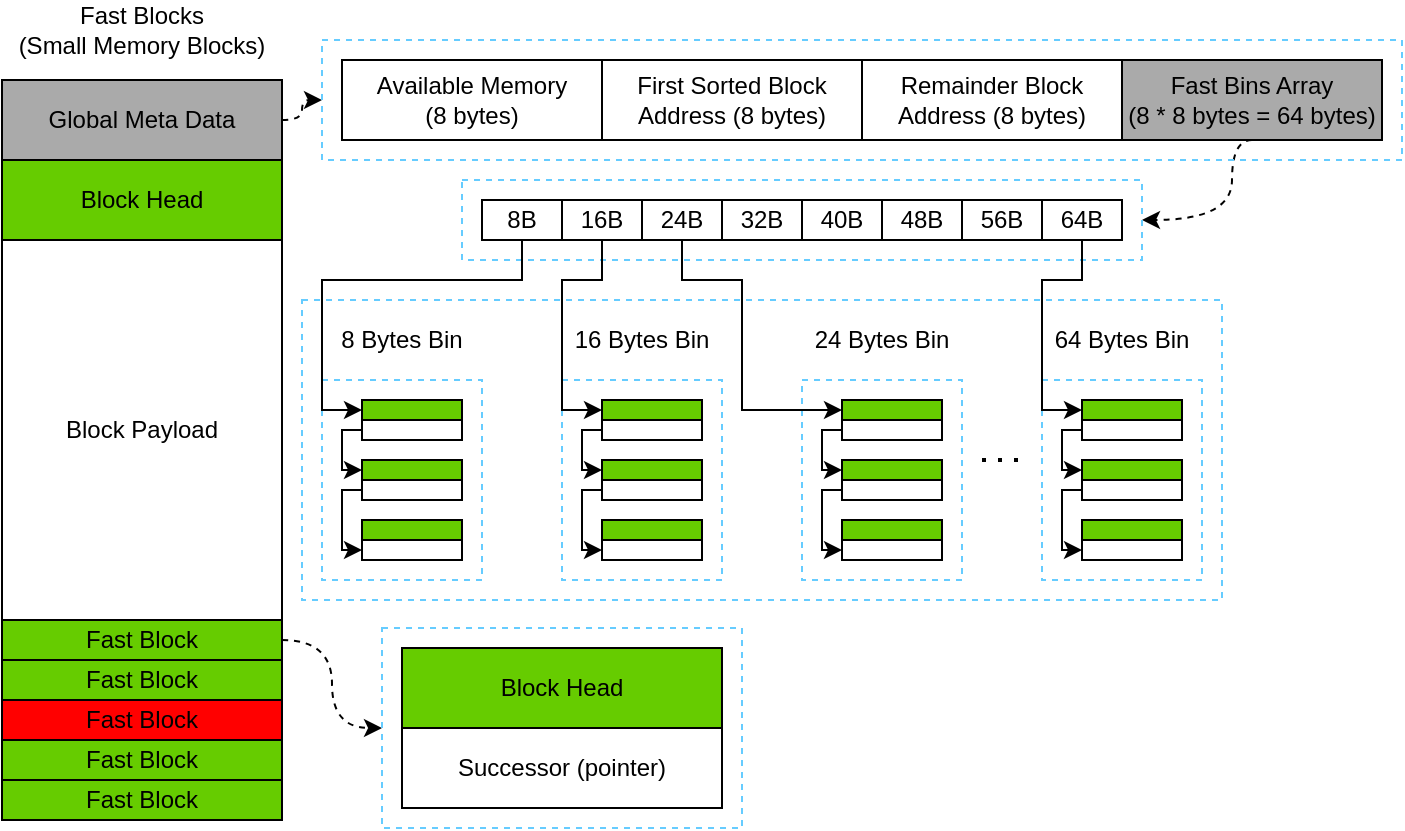 <mxfile version="13.9.9" type="device"><diagram id="xZgESpvSb-MOfmQTAyCB" name="Page-1"><mxGraphModel dx="1106" dy="1003" grid="1" gridSize="10" guides="1" tooltips="1" connect="1" arrows="1" fold="1" page="1" pageScale="1" pageWidth="1169" pageHeight="827" math="0" shadow="0"><root><mxCell id="0"/><mxCell id="1" parent="0"/><mxCell id="DuLN0QTXojUu5U8a3am--24" value="Block Payload" style="rounded=0;whiteSpace=wrap;html=1;" parent="1" vertex="1"><mxGeometry y="120" width="140" height="190" as="geometry"/></mxCell><mxCell id="DuLN0QTXojUu5U8a3am--51" value="Fast Blocks&lt;br&gt;(Small Memory Blocks)" style="text;html=1;strokeColor=none;fillColor=none;align=center;verticalAlign=middle;whiteSpace=wrap;rounded=0;dashed=1;" parent="1" vertex="1"><mxGeometry width="140" height="30" as="geometry"/></mxCell><mxCell id="DuLN0QTXojUu5U8a3am--23" value="Block Head" style="rounded=0;whiteSpace=wrap;html=1;fillColor=#66cc00;" parent="1" vertex="1"><mxGeometry y="80" width="140" height="40" as="geometry"/></mxCell><mxCell id="DuLN0QTXojUu5U8a3am--28" style="edgeStyle=orthogonalEdgeStyle;orthogonalLoop=1;jettySize=auto;html=1;dashed=1;exitX=1;exitY=0.5;exitDx=0;exitDy=0;entryX=0;entryY=0.5;entryDx=0;entryDy=0;curved=1;" parent="1" source="wD4riVuvmHk_b97BzaIA-1" target="wD4riVuvmHk_b97BzaIA-8" edge="1"><mxGeometry relative="1" as="geometry"/></mxCell><mxCell id="wD4riVuvmHk_b97BzaIA-1" value="Fast Block" style="rounded=0;whiteSpace=wrap;html=1;fillColor=#66cc00;" parent="1" vertex="1"><mxGeometry y="310" width="140" height="20" as="geometry"/></mxCell><mxCell id="wD4riVuvmHk_b97BzaIA-2" value="Fast Block" style="rounded=0;whiteSpace=wrap;html=1;fillColor=#66cc00;" parent="1" vertex="1"><mxGeometry y="330" width="140" height="20" as="geometry"/></mxCell><mxCell id="wD4riVuvmHk_b97BzaIA-3" value="Fast Block" style="rounded=0;whiteSpace=wrap;html=1;fillColor=#ff0000;" parent="1" vertex="1"><mxGeometry y="350" width="140" height="20" as="geometry"/></mxCell><mxCell id="wD4riVuvmHk_b97BzaIA-4" value="Fast Block" style="rounded=0;whiteSpace=wrap;html=1;fillColor=#66cc00;" parent="1" vertex="1"><mxGeometry y="390" width="140" height="20" as="geometry"/></mxCell><mxCell id="wD4riVuvmHk_b97BzaIA-5" value="Fast Block" style="rounded=0;whiteSpace=wrap;html=1;fillColor=#66cc00;" parent="1" vertex="1"><mxGeometry y="370" width="140" height="20" as="geometry"/></mxCell><mxCell id="-8Cq3s0re_OMqB0g5R9f-36" style="edgeStyle=orthogonalEdgeStyle;orthogonalLoop=1;jettySize=auto;html=1;entryX=0;entryY=0.5;entryDx=0;entryDy=0;dashed=1;curved=1;" parent="1" source="wD4riVuvmHk_b97BzaIA-135" target="-8Cq3s0re_OMqB0g5R9f-31" edge="1"><mxGeometry relative="1" as="geometry"><Array as="points"><mxPoint x="150" y="60"/><mxPoint x="150" y="50"/></Array></mxGeometry></mxCell><mxCell id="wD4riVuvmHk_b97BzaIA-135" value="Global Meta Data" style="rounded=0;whiteSpace=wrap;html=1;fillColor=#aaaaaa;" parent="1" vertex="1"><mxGeometry y="40" width="140" height="40" as="geometry"/></mxCell><mxCell id="-8Cq3s0re_OMqB0g5R9f-1" value="" style="group" parent="1" vertex="1" connectable="0"><mxGeometry x="190" y="314" width="180" height="100" as="geometry"/></mxCell><mxCell id="wD4riVuvmHk_b97BzaIA-8" value="" style="rounded=0;whiteSpace=wrap;html=1;fillColor=none;strokeColor=#66CCFF;dashed=1;" parent="-8Cq3s0re_OMqB0g5R9f-1" vertex="1"><mxGeometry width="180" height="100" as="geometry"/></mxCell><mxCell id="DuLN0QTXojUu5U8a3am--25" value="Block Head" style="rounded=0;whiteSpace=wrap;html=1;fillColor=#66cc00;" parent="-8Cq3s0re_OMqB0g5R9f-1" vertex="1"><mxGeometry x="10" y="10" width="160" height="40" as="geometry"/></mxCell><mxCell id="DuLN0QTXojUu5U8a3am--26" value="Successor (pointer)" style="rounded=0;whiteSpace=wrap;html=1;" parent="-8Cq3s0re_OMqB0g5R9f-1" vertex="1"><mxGeometry x="10" y="50" width="160" height="40" as="geometry"/></mxCell><mxCell id="wD4riVuvmHk_b97BzaIA-143" style="edgeStyle=orthogonalEdgeStyle;orthogonalLoop=1;jettySize=auto;html=1;curved=1;dashed=1;exitX=0.5;exitY=1;exitDx=0;exitDy=0;entryX=1;entryY=0.5;entryDx=0;entryDy=0;" parent="1" source="wD4riVuvmHk_b97BzaIA-139" target="-8Cq3s0re_OMqB0g5R9f-4" edge="1"><mxGeometry relative="1" as="geometry"><Array as="points"><mxPoint x="615" y="110"/></Array></mxGeometry></mxCell><mxCell id="-8Cq3s0re_OMqB0g5R9f-22" value="" style="group" parent="1" vertex="1" connectable="0"><mxGeometry x="150" y="150" width="460" height="150" as="geometry"/></mxCell><mxCell id="wD4riVuvmHk_b97BzaIA-141" value="" style="rounded=0;whiteSpace=wrap;html=1;fillColor=none;strokeColor=#66CCFF;dashed=1;" parent="-8Cq3s0re_OMqB0g5R9f-22" vertex="1"><mxGeometry width="460" height="150" as="geometry"/></mxCell><mxCell id="wD4riVuvmHk_b97BzaIA-134" value="" style="group" parent="-8Cq3s0re_OMqB0g5R9f-22" vertex="1" connectable="0"><mxGeometry x="10" y="10" width="440" height="130" as="geometry"/></mxCell><mxCell id="wD4riVuvmHk_b97BzaIA-42" value="" style="group" parent="wD4riVuvmHk_b97BzaIA-134" vertex="1" connectable="0"><mxGeometry width="80" height="130" as="geometry"/></mxCell><mxCell id="wD4riVuvmHk_b97BzaIA-28" value="8 Bytes Bin" style="text;html=1;strokeColor=none;fillColor=none;align=center;verticalAlign=middle;whiteSpace=wrap;rounded=0;dashed=1;" parent="wD4riVuvmHk_b97BzaIA-42" vertex="1"><mxGeometry width="80" height="20" as="geometry"/></mxCell><mxCell id="wD4riVuvmHk_b97BzaIA-41" value="" style="group" parent="wD4riVuvmHk_b97BzaIA-42" vertex="1" connectable="0"><mxGeometry y="30" width="80" height="100" as="geometry"/></mxCell><mxCell id="wD4riVuvmHk_b97BzaIA-9" value="" style="rounded=0;whiteSpace=wrap;html=1;fillColor=none;strokeColor=#66CCFF;dashed=1;" parent="wD4riVuvmHk_b97BzaIA-41" vertex="1"><mxGeometry width="80" height="100" as="geometry"/></mxCell><mxCell id="wD4riVuvmHk_b97BzaIA-14" value="" style="group" parent="wD4riVuvmHk_b97BzaIA-41" vertex="1" connectable="0"><mxGeometry x="20" y="10" width="50" height="20" as="geometry"/></mxCell><mxCell id="wD4riVuvmHk_b97BzaIA-10" value="" style="rounded=0;whiteSpace=wrap;html=1;fillColor=#66cc00;" parent="wD4riVuvmHk_b97BzaIA-14" vertex="1"><mxGeometry width="50" height="10" as="geometry"/></mxCell><mxCell id="wD4riVuvmHk_b97BzaIA-11" value="" style="rounded=0;whiteSpace=wrap;html=1;" parent="wD4riVuvmHk_b97BzaIA-14" vertex="1"><mxGeometry y="10" width="50" height="10" as="geometry"/></mxCell><mxCell id="wD4riVuvmHk_b97BzaIA-16" value="" style="group" parent="wD4riVuvmHk_b97BzaIA-41" vertex="1" connectable="0"><mxGeometry x="20" y="40" width="50" height="20" as="geometry"/></mxCell><mxCell id="wD4riVuvmHk_b97BzaIA-17" value="" style="rounded=0;whiteSpace=wrap;html=1;fillColor=#66cc00;" parent="wD4riVuvmHk_b97BzaIA-16" vertex="1"><mxGeometry width="50" height="10" as="geometry"/></mxCell><mxCell id="wD4riVuvmHk_b97BzaIA-18" value="" style="rounded=0;whiteSpace=wrap;html=1;" parent="wD4riVuvmHk_b97BzaIA-16" vertex="1"><mxGeometry y="10" width="50" height="10" as="geometry"/></mxCell><mxCell id="wD4riVuvmHk_b97BzaIA-20" value="" style="group" parent="wD4riVuvmHk_b97BzaIA-41" vertex="1" connectable="0"><mxGeometry x="20" y="70" width="50" height="20" as="geometry"/></mxCell><mxCell id="wD4riVuvmHk_b97BzaIA-21" value="" style="rounded=0;whiteSpace=wrap;html=1;fillColor=#66cc00;" parent="wD4riVuvmHk_b97BzaIA-20" vertex="1"><mxGeometry width="50" height="10" as="geometry"/></mxCell><mxCell id="wD4riVuvmHk_b97BzaIA-22" value="" style="rounded=0;whiteSpace=wrap;html=1;" parent="wD4riVuvmHk_b97BzaIA-20" vertex="1"><mxGeometry y="10" width="50" height="10" as="geometry"/></mxCell><mxCell id="wD4riVuvmHk_b97BzaIA-26" style="edgeStyle=orthogonalEdgeStyle;rounded=0;orthogonalLoop=1;jettySize=auto;html=1;exitX=0;exitY=0.5;exitDx=0;exitDy=0;entryX=0;entryY=0.5;entryDx=0;entryDy=0;" parent="wD4riVuvmHk_b97BzaIA-41" source="wD4riVuvmHk_b97BzaIA-11" target="wD4riVuvmHk_b97BzaIA-17" edge="1"><mxGeometry relative="1" as="geometry"><Array as="points"><mxPoint x="10" y="25"/><mxPoint x="10" y="45"/></Array></mxGeometry></mxCell><mxCell id="wD4riVuvmHk_b97BzaIA-27" style="edgeStyle=orthogonalEdgeStyle;rounded=0;orthogonalLoop=1;jettySize=auto;html=1;exitX=0;exitY=0.5;exitDx=0;exitDy=0;entryX=0;entryY=0.5;entryDx=0;entryDy=0;" parent="wD4riVuvmHk_b97BzaIA-41" source="wD4riVuvmHk_b97BzaIA-18" target="wD4riVuvmHk_b97BzaIA-22" edge="1"><mxGeometry relative="1" as="geometry"><Array as="points"><mxPoint x="10" y="55"/><mxPoint x="10" y="85"/></Array></mxGeometry></mxCell><mxCell id="wD4riVuvmHk_b97BzaIA-110" value="" style="endArrow=none;dashed=1;html=1;dashPattern=1 3;strokeWidth=2;" parent="wD4riVuvmHk_b97BzaIA-134" edge="1"><mxGeometry width="50" height="50" relative="1" as="geometry"><mxPoint x="330" y="70" as="sourcePoint"/><mxPoint x="350" y="70" as="targetPoint"/></mxGeometry></mxCell><mxCell id="wD4riVuvmHk_b97BzaIA-111" value="" style="group" parent="wD4riVuvmHk_b97BzaIA-134" vertex="1" connectable="0"><mxGeometry x="120" width="80" height="130" as="geometry"/></mxCell><mxCell id="wD4riVuvmHk_b97BzaIA-75" value="" style="group" parent="wD4riVuvmHk_b97BzaIA-111" vertex="1" connectable="0"><mxGeometry width="80" height="130" as="geometry"/></mxCell><mxCell id="wD4riVuvmHk_b97BzaIA-74" value="" style="group" parent="wD4riVuvmHk_b97BzaIA-75" vertex="1" connectable="0"><mxGeometry width="80" height="130" as="geometry"/></mxCell><mxCell id="wD4riVuvmHk_b97BzaIA-43" value="" style="group" parent="wD4riVuvmHk_b97BzaIA-74" vertex="1" connectable="0"><mxGeometry width="80" height="130" as="geometry"/></mxCell><mxCell id="wD4riVuvmHk_b97BzaIA-44" value="16 Bytes Bin" style="text;html=1;strokeColor=none;fillColor=none;align=center;verticalAlign=middle;whiteSpace=wrap;rounded=0;dashed=1;" parent="wD4riVuvmHk_b97BzaIA-43" vertex="1"><mxGeometry width="80" height="20" as="geometry"/></mxCell><mxCell id="wD4riVuvmHk_b97BzaIA-45" value="" style="group" parent="wD4riVuvmHk_b97BzaIA-43" vertex="1" connectable="0"><mxGeometry y="30" width="80" height="100" as="geometry"/></mxCell><mxCell id="wD4riVuvmHk_b97BzaIA-46" value="" style="rounded=0;whiteSpace=wrap;html=1;fillColor=none;strokeColor=#66CCFF;dashed=1;" parent="wD4riVuvmHk_b97BzaIA-45" vertex="1"><mxGeometry width="80" height="100" as="geometry"/></mxCell><mxCell id="wD4riVuvmHk_b97BzaIA-47" value="" style="group" parent="wD4riVuvmHk_b97BzaIA-45" vertex="1" connectable="0"><mxGeometry x="20" y="10" width="50" height="20" as="geometry"/></mxCell><mxCell id="wD4riVuvmHk_b97BzaIA-48" value="" style="rounded=0;whiteSpace=wrap;html=1;fillColor=#66cc00;" parent="wD4riVuvmHk_b97BzaIA-47" vertex="1"><mxGeometry width="50" height="10" as="geometry"/></mxCell><mxCell id="wD4riVuvmHk_b97BzaIA-49" value="" style="rounded=0;whiteSpace=wrap;html=1;" parent="wD4riVuvmHk_b97BzaIA-47" vertex="1"><mxGeometry y="10" width="50" height="10" as="geometry"/></mxCell><mxCell id="wD4riVuvmHk_b97BzaIA-50" value="" style="group" parent="wD4riVuvmHk_b97BzaIA-45" vertex="1" connectable="0"><mxGeometry x="20" y="40" width="50" height="20" as="geometry"/></mxCell><mxCell id="wD4riVuvmHk_b97BzaIA-51" value="" style="rounded=0;whiteSpace=wrap;html=1;fillColor=#66cc00;" parent="wD4riVuvmHk_b97BzaIA-50" vertex="1"><mxGeometry width="50" height="10" as="geometry"/></mxCell><mxCell id="wD4riVuvmHk_b97BzaIA-52" value="" style="rounded=0;whiteSpace=wrap;html=1;" parent="wD4riVuvmHk_b97BzaIA-50" vertex="1"><mxGeometry y="10" width="50" height="10" as="geometry"/></mxCell><mxCell id="wD4riVuvmHk_b97BzaIA-53" value="" style="group" parent="wD4riVuvmHk_b97BzaIA-45" vertex="1" connectable="0"><mxGeometry x="20" y="70" width="50" height="20" as="geometry"/></mxCell><mxCell id="wD4riVuvmHk_b97BzaIA-54" value="" style="rounded=0;whiteSpace=wrap;html=1;fillColor=#66cc00;" parent="wD4riVuvmHk_b97BzaIA-53" vertex="1"><mxGeometry width="50" height="10" as="geometry"/></mxCell><mxCell id="wD4riVuvmHk_b97BzaIA-55" value="" style="rounded=0;whiteSpace=wrap;html=1;" parent="wD4riVuvmHk_b97BzaIA-53" vertex="1"><mxGeometry y="10" width="50" height="10" as="geometry"/></mxCell><mxCell id="wD4riVuvmHk_b97BzaIA-56" style="edgeStyle=orthogonalEdgeStyle;rounded=0;orthogonalLoop=1;jettySize=auto;html=1;exitX=0;exitY=0.5;exitDx=0;exitDy=0;entryX=0;entryY=0.5;entryDx=0;entryDy=0;" parent="wD4riVuvmHk_b97BzaIA-45" source="wD4riVuvmHk_b97BzaIA-49" target="wD4riVuvmHk_b97BzaIA-51" edge="1"><mxGeometry relative="1" as="geometry"><Array as="points"><mxPoint x="10" y="25"/><mxPoint x="10" y="45"/></Array></mxGeometry></mxCell><mxCell id="wD4riVuvmHk_b97BzaIA-57" style="edgeStyle=orthogonalEdgeStyle;rounded=0;orthogonalLoop=1;jettySize=auto;html=1;exitX=0;exitY=0.5;exitDx=0;exitDy=0;entryX=0;entryY=0.5;entryDx=0;entryDy=0;" parent="wD4riVuvmHk_b97BzaIA-45" source="wD4riVuvmHk_b97BzaIA-52" target="wD4riVuvmHk_b97BzaIA-55" edge="1"><mxGeometry relative="1" as="geometry"><Array as="points"><mxPoint x="10" y="55"/><mxPoint x="10" y="85"/></Array></mxGeometry></mxCell><mxCell id="wD4riVuvmHk_b97BzaIA-112" value="" style="group" parent="wD4riVuvmHk_b97BzaIA-134" vertex="1" connectable="0"><mxGeometry x="240" width="80" height="130" as="geometry"/></mxCell><mxCell id="wD4riVuvmHk_b97BzaIA-113" value="" style="group" parent="wD4riVuvmHk_b97BzaIA-112" vertex="1" connectable="0"><mxGeometry width="80" height="130" as="geometry"/></mxCell><mxCell id="wD4riVuvmHk_b97BzaIA-114" value="" style="group" parent="wD4riVuvmHk_b97BzaIA-113" vertex="1" connectable="0"><mxGeometry width="80" height="130" as="geometry"/></mxCell><mxCell id="wD4riVuvmHk_b97BzaIA-115" value="" style="group" parent="wD4riVuvmHk_b97BzaIA-114" vertex="1" connectable="0"><mxGeometry width="80" height="130" as="geometry"/></mxCell><mxCell id="wD4riVuvmHk_b97BzaIA-116" value="24 Bytes Bin" style="text;html=1;strokeColor=none;fillColor=none;align=center;verticalAlign=middle;whiteSpace=wrap;rounded=0;dashed=1;" parent="wD4riVuvmHk_b97BzaIA-115" vertex="1"><mxGeometry width="80" height="20" as="geometry"/></mxCell><mxCell id="wD4riVuvmHk_b97BzaIA-117" value="" style="group" parent="wD4riVuvmHk_b97BzaIA-115" vertex="1" connectable="0"><mxGeometry y="30" width="80" height="100" as="geometry"/></mxCell><mxCell id="wD4riVuvmHk_b97BzaIA-118" value="" style="rounded=0;whiteSpace=wrap;html=1;fillColor=none;strokeColor=#66CCFF;dashed=1;" parent="wD4riVuvmHk_b97BzaIA-117" vertex="1"><mxGeometry width="80" height="100" as="geometry"/></mxCell><mxCell id="wD4riVuvmHk_b97BzaIA-119" value="" style="group" parent="wD4riVuvmHk_b97BzaIA-117" vertex="1" connectable="0"><mxGeometry x="20" y="10" width="50" height="20" as="geometry"/></mxCell><mxCell id="wD4riVuvmHk_b97BzaIA-120" value="" style="rounded=0;whiteSpace=wrap;html=1;fillColor=#66cc00;" parent="wD4riVuvmHk_b97BzaIA-119" vertex="1"><mxGeometry width="50" height="10" as="geometry"/></mxCell><mxCell id="wD4riVuvmHk_b97BzaIA-121" value="" style="rounded=0;whiteSpace=wrap;html=1;" parent="wD4riVuvmHk_b97BzaIA-119" vertex="1"><mxGeometry y="10" width="50" height="10" as="geometry"/></mxCell><mxCell id="wD4riVuvmHk_b97BzaIA-122" value="" style="group" parent="wD4riVuvmHk_b97BzaIA-117" vertex="1" connectable="0"><mxGeometry x="20" y="40" width="50" height="20" as="geometry"/></mxCell><mxCell id="wD4riVuvmHk_b97BzaIA-123" value="" style="rounded=0;whiteSpace=wrap;html=1;fillColor=#66cc00;" parent="wD4riVuvmHk_b97BzaIA-122" vertex="1"><mxGeometry width="50" height="10" as="geometry"/></mxCell><mxCell id="wD4riVuvmHk_b97BzaIA-124" value="" style="rounded=0;whiteSpace=wrap;html=1;" parent="wD4riVuvmHk_b97BzaIA-122" vertex="1"><mxGeometry y="10" width="50" height="10" as="geometry"/></mxCell><mxCell id="wD4riVuvmHk_b97BzaIA-125" value="" style="group" parent="wD4riVuvmHk_b97BzaIA-117" vertex="1" connectable="0"><mxGeometry x="20" y="70" width="50" height="20" as="geometry"/></mxCell><mxCell id="wD4riVuvmHk_b97BzaIA-126" value="" style="rounded=0;whiteSpace=wrap;html=1;fillColor=#66cc00;" parent="wD4riVuvmHk_b97BzaIA-125" vertex="1"><mxGeometry width="50" height="10" as="geometry"/></mxCell><mxCell id="wD4riVuvmHk_b97BzaIA-127" value="" style="rounded=0;whiteSpace=wrap;html=1;" parent="wD4riVuvmHk_b97BzaIA-125" vertex="1"><mxGeometry y="10" width="50" height="10" as="geometry"/></mxCell><mxCell id="wD4riVuvmHk_b97BzaIA-128" style="edgeStyle=orthogonalEdgeStyle;rounded=0;orthogonalLoop=1;jettySize=auto;html=1;exitX=0;exitY=0.5;exitDx=0;exitDy=0;entryX=0;entryY=0.5;entryDx=0;entryDy=0;" parent="wD4riVuvmHk_b97BzaIA-117" source="wD4riVuvmHk_b97BzaIA-121" target="wD4riVuvmHk_b97BzaIA-123" edge="1"><mxGeometry relative="1" as="geometry"><Array as="points"><mxPoint x="10" y="25"/><mxPoint x="10" y="45"/></Array></mxGeometry></mxCell><mxCell id="wD4riVuvmHk_b97BzaIA-129" style="edgeStyle=orthogonalEdgeStyle;rounded=0;orthogonalLoop=1;jettySize=auto;html=1;exitX=0;exitY=0.5;exitDx=0;exitDy=0;entryX=0;entryY=0.5;entryDx=0;entryDy=0;" parent="wD4riVuvmHk_b97BzaIA-117" source="wD4riVuvmHk_b97BzaIA-124" target="wD4riVuvmHk_b97BzaIA-127" edge="1"><mxGeometry relative="1" as="geometry"><Array as="points"><mxPoint x="10" y="55"/><mxPoint x="10" y="85"/></Array></mxGeometry></mxCell><mxCell id="wD4riVuvmHk_b97BzaIA-133" value="" style="group" parent="wD4riVuvmHk_b97BzaIA-134" vertex="1" connectable="0"><mxGeometry x="360" width="80" height="130" as="geometry"/></mxCell><mxCell id="wD4riVuvmHk_b97BzaIA-131" value="" style="group" parent="wD4riVuvmHk_b97BzaIA-133" vertex="1" connectable="0"><mxGeometry width="80" height="130" as="geometry"/></mxCell><mxCell id="wD4riVuvmHk_b97BzaIA-76" value="" style="group" parent="wD4riVuvmHk_b97BzaIA-131" vertex="1" connectable="0"><mxGeometry width="80" height="130" as="geometry"/></mxCell><mxCell id="wD4riVuvmHk_b97BzaIA-77" value="" style="group" parent="wD4riVuvmHk_b97BzaIA-76" vertex="1" connectable="0"><mxGeometry width="80" height="130" as="geometry"/></mxCell><mxCell id="wD4riVuvmHk_b97BzaIA-78" value="" style="group" parent="wD4riVuvmHk_b97BzaIA-77" vertex="1" connectable="0"><mxGeometry width="80" height="130" as="geometry"/></mxCell><mxCell id="wD4riVuvmHk_b97BzaIA-79" value="64 Bytes Bin" style="text;html=1;strokeColor=none;fillColor=none;align=center;verticalAlign=middle;whiteSpace=wrap;rounded=0;dashed=1;" parent="wD4riVuvmHk_b97BzaIA-78" vertex="1"><mxGeometry width="80" height="20" as="geometry"/></mxCell><mxCell id="wD4riVuvmHk_b97BzaIA-80" value="" style="group" parent="wD4riVuvmHk_b97BzaIA-78" vertex="1" connectable="0"><mxGeometry y="30" width="80" height="100" as="geometry"/></mxCell><mxCell id="wD4riVuvmHk_b97BzaIA-81" value="" style="rounded=0;whiteSpace=wrap;html=1;fillColor=none;strokeColor=#66CCFF;dashed=1;" parent="wD4riVuvmHk_b97BzaIA-80" vertex="1"><mxGeometry width="80" height="100" as="geometry"/></mxCell><mxCell id="wD4riVuvmHk_b97BzaIA-82" value="" style="group" parent="wD4riVuvmHk_b97BzaIA-80" vertex="1" connectable="0"><mxGeometry x="20" y="10" width="50" height="20" as="geometry"/></mxCell><mxCell id="wD4riVuvmHk_b97BzaIA-83" value="" style="rounded=0;whiteSpace=wrap;html=1;fillColor=#66cc00;" parent="wD4riVuvmHk_b97BzaIA-82" vertex="1"><mxGeometry width="50" height="10" as="geometry"/></mxCell><mxCell id="wD4riVuvmHk_b97BzaIA-84" value="" style="rounded=0;whiteSpace=wrap;html=1;" parent="wD4riVuvmHk_b97BzaIA-82" vertex="1"><mxGeometry y="10" width="50" height="10" as="geometry"/></mxCell><mxCell id="wD4riVuvmHk_b97BzaIA-85" value="" style="group" parent="wD4riVuvmHk_b97BzaIA-80" vertex="1" connectable="0"><mxGeometry x="20" y="40" width="50" height="20" as="geometry"/></mxCell><mxCell id="wD4riVuvmHk_b97BzaIA-86" value="" style="rounded=0;whiteSpace=wrap;html=1;fillColor=#66cc00;" parent="wD4riVuvmHk_b97BzaIA-85" vertex="1"><mxGeometry width="50" height="10" as="geometry"/></mxCell><mxCell id="wD4riVuvmHk_b97BzaIA-87" value="" style="rounded=0;whiteSpace=wrap;html=1;" parent="wD4riVuvmHk_b97BzaIA-85" vertex="1"><mxGeometry y="10" width="50" height="10" as="geometry"/></mxCell><mxCell id="wD4riVuvmHk_b97BzaIA-88" value="" style="group" parent="wD4riVuvmHk_b97BzaIA-80" vertex="1" connectable="0"><mxGeometry x="20" y="70" width="50" height="20" as="geometry"/></mxCell><mxCell id="wD4riVuvmHk_b97BzaIA-89" value="" style="rounded=0;whiteSpace=wrap;html=1;fillColor=#66cc00;" parent="wD4riVuvmHk_b97BzaIA-88" vertex="1"><mxGeometry width="50" height="10" as="geometry"/></mxCell><mxCell id="wD4riVuvmHk_b97BzaIA-90" value="" style="rounded=0;whiteSpace=wrap;html=1;" parent="wD4riVuvmHk_b97BzaIA-88" vertex="1"><mxGeometry y="10" width="50" height="10" as="geometry"/></mxCell><mxCell id="wD4riVuvmHk_b97BzaIA-91" style="edgeStyle=orthogonalEdgeStyle;rounded=0;orthogonalLoop=1;jettySize=auto;html=1;exitX=0;exitY=0.5;exitDx=0;exitDy=0;entryX=0;entryY=0.5;entryDx=0;entryDy=0;" parent="wD4riVuvmHk_b97BzaIA-80" source="wD4riVuvmHk_b97BzaIA-84" target="wD4riVuvmHk_b97BzaIA-86" edge="1"><mxGeometry relative="1" as="geometry"><Array as="points"><mxPoint x="10" y="25"/><mxPoint x="10" y="45"/></Array></mxGeometry></mxCell><mxCell id="wD4riVuvmHk_b97BzaIA-92" style="edgeStyle=orthogonalEdgeStyle;rounded=0;orthogonalLoop=1;jettySize=auto;html=1;exitX=0;exitY=0.5;exitDx=0;exitDy=0;entryX=0;entryY=0.5;entryDx=0;entryDy=0;" parent="wD4riVuvmHk_b97BzaIA-80" source="wD4riVuvmHk_b97BzaIA-87" target="wD4riVuvmHk_b97BzaIA-90" edge="1"><mxGeometry relative="1" as="geometry"><Array as="points"><mxPoint x="10" y="55"/><mxPoint x="10" y="85"/></Array></mxGeometry></mxCell><mxCell id="-8Cq3s0re_OMqB0g5R9f-25" value="" style="group" parent="1" vertex="1" connectable="0"><mxGeometry x="230" y="90" width="340" height="40" as="geometry"/></mxCell><mxCell id="-8Cq3s0re_OMqB0g5R9f-4" value="" style="rounded=0;whiteSpace=wrap;html=1;fillColor=none;strokeColor=#66CCFF;dashed=1;" parent="-8Cq3s0re_OMqB0g5R9f-25" vertex="1"><mxGeometry width="340" height="40" as="geometry"/></mxCell><mxCell id="-8Cq3s0re_OMqB0g5R9f-23" value="" style="group" parent="-8Cq3s0re_OMqB0g5R9f-25" vertex="1" connectable="0"><mxGeometry x="10" y="10" width="320" height="20" as="geometry"/></mxCell><mxCell id="-8Cq3s0re_OMqB0g5R9f-5" value="8B" style="rounded=0;whiteSpace=wrap;html=1;" parent="-8Cq3s0re_OMqB0g5R9f-23" vertex="1"><mxGeometry width="40" height="20" as="geometry"/></mxCell><mxCell id="-8Cq3s0re_OMqB0g5R9f-7" value="24B" style="rounded=0;whiteSpace=wrap;html=1;" parent="-8Cq3s0re_OMqB0g5R9f-23" vertex="1"><mxGeometry x="80" width="40" height="20" as="geometry"/></mxCell><mxCell id="-8Cq3s0re_OMqB0g5R9f-9" value="40B" style="rounded=0;whiteSpace=wrap;html=1;" parent="-8Cq3s0re_OMqB0g5R9f-23" vertex="1"><mxGeometry x="160" width="40" height="20" as="geometry"/></mxCell><mxCell id="-8Cq3s0re_OMqB0g5R9f-11" value="56B" style="rounded=0;whiteSpace=wrap;html=1;" parent="-8Cq3s0re_OMqB0g5R9f-23" vertex="1"><mxGeometry x="240" width="40" height="20" as="geometry"/></mxCell><mxCell id="-8Cq3s0re_OMqB0g5R9f-6" value="16B" style="rounded=0;whiteSpace=wrap;html=1;" parent="-8Cq3s0re_OMqB0g5R9f-23" vertex="1"><mxGeometry x="40" width="40" height="20" as="geometry"/></mxCell><mxCell id="-8Cq3s0re_OMqB0g5R9f-8" value="32B" style="rounded=0;whiteSpace=wrap;html=1;" parent="-8Cq3s0re_OMqB0g5R9f-23" vertex="1"><mxGeometry x="120" width="40" height="20" as="geometry"/></mxCell><mxCell id="-8Cq3s0re_OMqB0g5R9f-10" value="48B" style="rounded=0;whiteSpace=wrap;html=1;" parent="-8Cq3s0re_OMqB0g5R9f-23" vertex="1"><mxGeometry x="200" width="40" height="20" as="geometry"/></mxCell><mxCell id="-8Cq3s0re_OMqB0g5R9f-12" value="64B" style="rounded=0;whiteSpace=wrap;html=1;" parent="-8Cq3s0re_OMqB0g5R9f-23" vertex="1"><mxGeometry x="280" width="40" height="20" as="geometry"/></mxCell><mxCell id="-8Cq3s0re_OMqB0g5R9f-26" style="edgeStyle=orthogonalEdgeStyle;rounded=0;orthogonalLoop=1;jettySize=auto;html=1;entryX=0;entryY=0.5;entryDx=0;entryDy=0;exitX=0.5;exitY=1;exitDx=0;exitDy=0;" parent="1" source="-8Cq3s0re_OMqB0g5R9f-5" target="wD4riVuvmHk_b97BzaIA-10" edge="1"><mxGeometry relative="1" as="geometry"><Array as="points"><mxPoint x="260" y="140"/><mxPoint x="160" y="140"/><mxPoint x="160" y="205"/></Array></mxGeometry></mxCell><mxCell id="-8Cq3s0re_OMqB0g5R9f-27" style="edgeStyle=orthogonalEdgeStyle;rounded=0;orthogonalLoop=1;jettySize=auto;html=1;entryX=0;entryY=0.5;entryDx=0;entryDy=0;" parent="1" source="-8Cq3s0re_OMqB0g5R9f-6" target="wD4riVuvmHk_b97BzaIA-48" edge="1"><mxGeometry relative="1" as="geometry"><Array as="points"><mxPoint x="300" y="140"/><mxPoint x="280" y="140"/><mxPoint x="280" y="205"/></Array></mxGeometry></mxCell><mxCell id="-8Cq3s0re_OMqB0g5R9f-28" style="edgeStyle=orthogonalEdgeStyle;rounded=0;orthogonalLoop=1;jettySize=auto;html=1;entryX=0;entryY=0.5;entryDx=0;entryDy=0;" parent="1" source="-8Cq3s0re_OMqB0g5R9f-7" target="wD4riVuvmHk_b97BzaIA-120" edge="1"><mxGeometry relative="1" as="geometry"><Array as="points"><mxPoint x="340" y="140"/><mxPoint x="370" y="140"/><mxPoint x="370" y="205"/></Array></mxGeometry></mxCell><mxCell id="-8Cq3s0re_OMqB0g5R9f-29" style="edgeStyle=orthogonalEdgeStyle;rounded=0;orthogonalLoop=1;jettySize=auto;html=1;entryX=0;entryY=0.5;entryDx=0;entryDy=0;" parent="1" source="-8Cq3s0re_OMqB0g5R9f-12" target="wD4riVuvmHk_b97BzaIA-83" edge="1"><mxGeometry relative="1" as="geometry"><Array as="points"><mxPoint x="540" y="140"/><mxPoint x="520" y="140"/><mxPoint x="520" y="205"/></Array></mxGeometry></mxCell><mxCell id="-8Cq3s0re_OMqB0g5R9f-33" value="" style="group" parent="1" vertex="1" connectable="0"><mxGeometry x="160" y="20" width="540" height="60" as="geometry"/></mxCell><mxCell id="-8Cq3s0re_OMqB0g5R9f-31" value="" style="rounded=0;whiteSpace=wrap;html=1;fillColor=none;strokeColor=#66CCFF;dashed=1;" parent="-8Cq3s0re_OMqB0g5R9f-33" vertex="1"><mxGeometry width="540" height="60" as="geometry"/></mxCell><mxCell id="-8Cq3s0re_OMqB0g5R9f-32" value="" style="group" parent="-8Cq3s0re_OMqB0g5R9f-33" vertex="1" connectable="0"><mxGeometry x="10" y="10" width="520" height="40" as="geometry"/></mxCell><mxCell id="wD4riVuvmHk_b97BzaIA-136" value="Available Memory&lt;br&gt;(8 bytes)" style="rounded=0;whiteSpace=wrap;html=1;fillColor=#FFFFFF;" parent="-8Cq3s0re_OMqB0g5R9f-32" vertex="1"><mxGeometry width="130" height="40" as="geometry"/></mxCell><mxCell id="wD4riVuvmHk_b97BzaIA-138" value="First Sorted Block Address (8 bytes)" style="rounded=0;whiteSpace=wrap;html=1;fillColor=#FFFFFF;" parent="-8Cq3s0re_OMqB0g5R9f-32" vertex="1"><mxGeometry x="130" width="130" height="40" as="geometry"/></mxCell><mxCell id="wD4riVuvmHk_b97BzaIA-139" value="Fast Bins Array&lt;br&gt;(8 * 8 bytes = 64 bytes)" style="rounded=0;whiteSpace=wrap;html=1;fillColor=#aaaaaa;" parent="-8Cq3s0re_OMqB0g5R9f-32" vertex="1"><mxGeometry x="390" width="130" height="40" as="geometry"/></mxCell><mxCell id="KP5hhDTrsN5Vm98al0Lx-1" value="Remainder Block Address (8 bytes)" style="rounded=0;whiteSpace=wrap;html=1;fillColor=#FFFFFF;" parent="-8Cq3s0re_OMqB0g5R9f-32" vertex="1"><mxGeometry x="260" width="130" height="40" as="geometry"/></mxCell></root></mxGraphModel></diagram></mxfile>